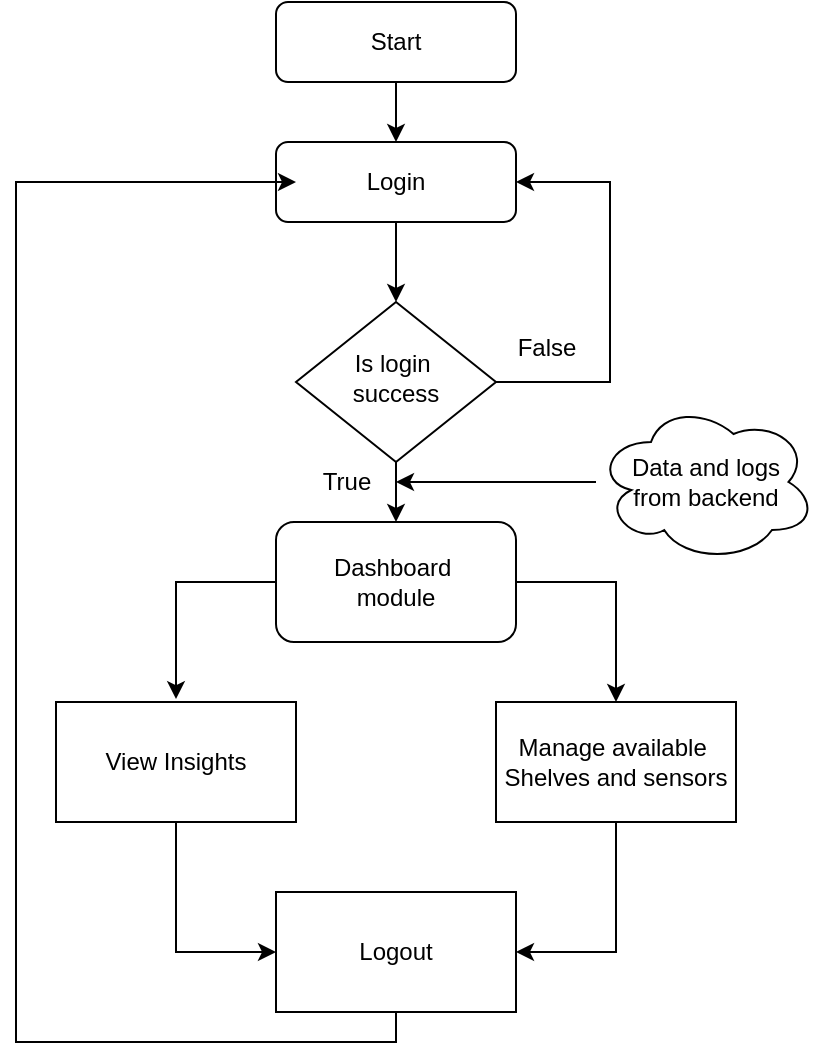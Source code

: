 <mxfile version="24.7.16">
  <diagram id="C5RBs43oDa-KdzZeNtuy" name="Page-1">
    <mxGraphModel dx="772" dy="299" grid="1" gridSize="10" guides="1" tooltips="1" connect="1" arrows="1" fold="1" page="1" pageScale="1" pageWidth="827" pageHeight="1169" math="0" shadow="0">
      <root>
        <mxCell id="WIyWlLk6GJQsqaUBKTNV-0" />
        <mxCell id="WIyWlLk6GJQsqaUBKTNV-1" parent="WIyWlLk6GJQsqaUBKTNV-0" />
        <mxCell id="VqTMpG1p_Km22_I6arai-8" style="edgeStyle=orthogonalEdgeStyle;rounded=0;orthogonalLoop=1;jettySize=auto;html=1;entryX=0.5;entryY=0;entryDx=0;entryDy=0;" edge="1" parent="WIyWlLk6GJQsqaUBKTNV-1" source="WIyWlLk6GJQsqaUBKTNV-3" target="WIyWlLk6GJQsqaUBKTNV-7">
          <mxGeometry relative="1" as="geometry" />
        </mxCell>
        <mxCell id="WIyWlLk6GJQsqaUBKTNV-3" value="Start" style="rounded=1;whiteSpace=wrap;html=1;fontSize=12;glass=0;strokeWidth=1;shadow=0;" parent="WIyWlLk6GJQsqaUBKTNV-1" vertex="1">
          <mxGeometry x="360" y="80" width="120" height="40" as="geometry" />
        </mxCell>
        <mxCell id="VqTMpG1p_Km22_I6arai-9" style="edgeStyle=orthogonalEdgeStyle;rounded=0;orthogonalLoop=1;jettySize=auto;html=1;entryX=0.5;entryY=0;entryDx=0;entryDy=0;" edge="1" parent="WIyWlLk6GJQsqaUBKTNV-1" source="WIyWlLk6GJQsqaUBKTNV-7" target="WIyWlLk6GJQsqaUBKTNV-10">
          <mxGeometry relative="1" as="geometry" />
        </mxCell>
        <mxCell id="WIyWlLk6GJQsqaUBKTNV-7" value="Login" style="rounded=1;whiteSpace=wrap;html=1;fontSize=12;glass=0;strokeWidth=1;shadow=0;" parent="WIyWlLk6GJQsqaUBKTNV-1" vertex="1">
          <mxGeometry x="360" y="150" width="120" height="40" as="geometry" />
        </mxCell>
        <mxCell id="VqTMpG1p_Km22_I6arai-2" style="edgeStyle=orthogonalEdgeStyle;rounded=0;orthogonalLoop=1;jettySize=auto;html=1;entryX=1;entryY=0.5;entryDx=0;entryDy=0;" edge="1" parent="WIyWlLk6GJQsqaUBKTNV-1" source="WIyWlLk6GJQsqaUBKTNV-10" target="WIyWlLk6GJQsqaUBKTNV-7">
          <mxGeometry relative="1" as="geometry">
            <mxPoint x="526" y="80" as="targetPoint" />
            <Array as="points">
              <mxPoint x="527" y="270" />
              <mxPoint x="527" y="170" />
            </Array>
          </mxGeometry>
        </mxCell>
        <mxCell id="VqTMpG1p_Km22_I6arai-11" style="edgeStyle=orthogonalEdgeStyle;rounded=0;orthogonalLoop=1;jettySize=auto;html=1;entryX=0.5;entryY=0;entryDx=0;entryDy=0;" edge="1" parent="WIyWlLk6GJQsqaUBKTNV-1" source="WIyWlLk6GJQsqaUBKTNV-10" target="VqTMpG1p_Km22_I6arai-6">
          <mxGeometry relative="1" as="geometry" />
        </mxCell>
        <mxCell id="WIyWlLk6GJQsqaUBKTNV-10" value="Is login&amp;nbsp;&lt;div&gt;success&lt;/div&gt;" style="rhombus;whiteSpace=wrap;html=1;shadow=0;fontFamily=Helvetica;fontSize=12;align=center;strokeWidth=1;spacing=6;spacingTop=-4;" parent="WIyWlLk6GJQsqaUBKTNV-1" vertex="1">
          <mxGeometry x="370" y="230" width="100" height="80" as="geometry" />
        </mxCell>
        <mxCell id="VqTMpG1p_Km22_I6arai-3" value="False" style="text;html=1;align=center;verticalAlign=middle;resizable=0;points=[];autosize=1;strokeColor=none;fillColor=none;" vertex="1" parent="WIyWlLk6GJQsqaUBKTNV-1">
          <mxGeometry x="470" y="238" width="50" height="30" as="geometry" />
        </mxCell>
        <mxCell id="VqTMpG1p_Km22_I6arai-15" style="edgeStyle=orthogonalEdgeStyle;rounded=0;orthogonalLoop=1;jettySize=auto;html=1;entryX=0.5;entryY=0;entryDx=0;entryDy=0;" edge="1" parent="WIyWlLk6GJQsqaUBKTNV-1" source="VqTMpG1p_Km22_I6arai-6" target="VqTMpG1p_Km22_I6arai-13">
          <mxGeometry relative="1" as="geometry">
            <mxPoint x="540" y="390" as="targetPoint" />
            <Array as="points">
              <mxPoint x="530" y="370" />
            </Array>
          </mxGeometry>
        </mxCell>
        <mxCell id="VqTMpG1p_Km22_I6arai-16" style="edgeStyle=orthogonalEdgeStyle;rounded=0;orthogonalLoop=1;jettySize=auto;html=1;entryX=0.5;entryY=-0.024;entryDx=0;entryDy=0;entryPerimeter=0;" edge="1" parent="WIyWlLk6GJQsqaUBKTNV-1" source="VqTMpG1p_Km22_I6arai-6" target="VqTMpG1p_Km22_I6arai-12">
          <mxGeometry relative="1" as="geometry">
            <mxPoint x="260" y="390" as="targetPoint" />
            <Array as="points">
              <mxPoint x="310" y="370" />
            </Array>
          </mxGeometry>
        </mxCell>
        <mxCell id="VqTMpG1p_Km22_I6arai-6" value="Dashboard&amp;nbsp;&lt;div&gt;module&lt;/div&gt;" style="rounded=1;whiteSpace=wrap;html=1;" vertex="1" parent="WIyWlLk6GJQsqaUBKTNV-1">
          <mxGeometry x="360" y="340" width="120" height="60" as="geometry" />
        </mxCell>
        <mxCell id="VqTMpG1p_Km22_I6arai-18" style="edgeStyle=orthogonalEdgeStyle;rounded=0;orthogonalLoop=1;jettySize=auto;html=1;entryX=0;entryY=0.5;entryDx=0;entryDy=0;" edge="1" parent="WIyWlLk6GJQsqaUBKTNV-1" source="VqTMpG1p_Km22_I6arai-12" target="VqTMpG1p_Km22_I6arai-17">
          <mxGeometry relative="1" as="geometry" />
        </mxCell>
        <mxCell id="VqTMpG1p_Km22_I6arai-12" value="View Insights" style="rounded=0;whiteSpace=wrap;html=1;" vertex="1" parent="WIyWlLk6GJQsqaUBKTNV-1">
          <mxGeometry x="250" y="430" width="120" height="60" as="geometry" />
        </mxCell>
        <mxCell id="VqTMpG1p_Km22_I6arai-19" style="edgeStyle=orthogonalEdgeStyle;rounded=0;orthogonalLoop=1;jettySize=auto;html=1;entryX=1;entryY=0.5;entryDx=0;entryDy=0;" edge="1" parent="WIyWlLk6GJQsqaUBKTNV-1" source="VqTMpG1p_Km22_I6arai-13" target="VqTMpG1p_Km22_I6arai-17">
          <mxGeometry relative="1" as="geometry" />
        </mxCell>
        <mxCell id="VqTMpG1p_Km22_I6arai-13" value="Manage available&amp;nbsp;&lt;div&gt;Shelves and sensors&lt;/div&gt;" style="rounded=0;whiteSpace=wrap;html=1;" vertex="1" parent="WIyWlLk6GJQsqaUBKTNV-1">
          <mxGeometry x="470" y="430" width="120" height="60" as="geometry" />
        </mxCell>
        <mxCell id="VqTMpG1p_Km22_I6arai-20" style="edgeStyle=orthogonalEdgeStyle;rounded=0;orthogonalLoop=1;jettySize=auto;html=1;entryX=0;entryY=0.5;entryDx=0;entryDy=0;" edge="1" parent="WIyWlLk6GJQsqaUBKTNV-1">
          <mxGeometry relative="1" as="geometry">
            <mxPoint x="430" y="585.0" as="sourcePoint" />
            <mxPoint x="370" y="170" as="targetPoint" />
            <Array as="points">
              <mxPoint x="420" y="585" />
              <mxPoint x="420" y="600" />
              <mxPoint x="230" y="600" />
              <mxPoint x="230" y="170" />
            </Array>
          </mxGeometry>
        </mxCell>
        <mxCell id="VqTMpG1p_Km22_I6arai-17" value="Logout" style="rounded=0;whiteSpace=wrap;html=1;" vertex="1" parent="WIyWlLk6GJQsqaUBKTNV-1">
          <mxGeometry x="360" y="525" width="120" height="60" as="geometry" />
        </mxCell>
        <mxCell id="VqTMpG1p_Km22_I6arai-22" style="edgeStyle=orthogonalEdgeStyle;rounded=0;orthogonalLoop=1;jettySize=auto;html=1;" edge="1" parent="WIyWlLk6GJQsqaUBKTNV-1" source="VqTMpG1p_Km22_I6arai-21">
          <mxGeometry relative="1" as="geometry">
            <mxPoint x="420" y="320" as="targetPoint" />
          </mxGeometry>
        </mxCell>
        <mxCell id="VqTMpG1p_Km22_I6arai-21" value="Data and logs&lt;div&gt;from backend&lt;/div&gt;" style="ellipse;shape=cloud;whiteSpace=wrap;html=1;" vertex="1" parent="WIyWlLk6GJQsqaUBKTNV-1">
          <mxGeometry x="520" y="280" width="110" height="80" as="geometry" />
        </mxCell>
        <mxCell id="VqTMpG1p_Km22_I6arai-23" value="True" style="text;html=1;align=center;verticalAlign=middle;resizable=0;points=[];autosize=1;strokeColor=none;fillColor=none;" vertex="1" parent="WIyWlLk6GJQsqaUBKTNV-1">
          <mxGeometry x="370" y="305" width="50" height="30" as="geometry" />
        </mxCell>
      </root>
    </mxGraphModel>
  </diagram>
</mxfile>
